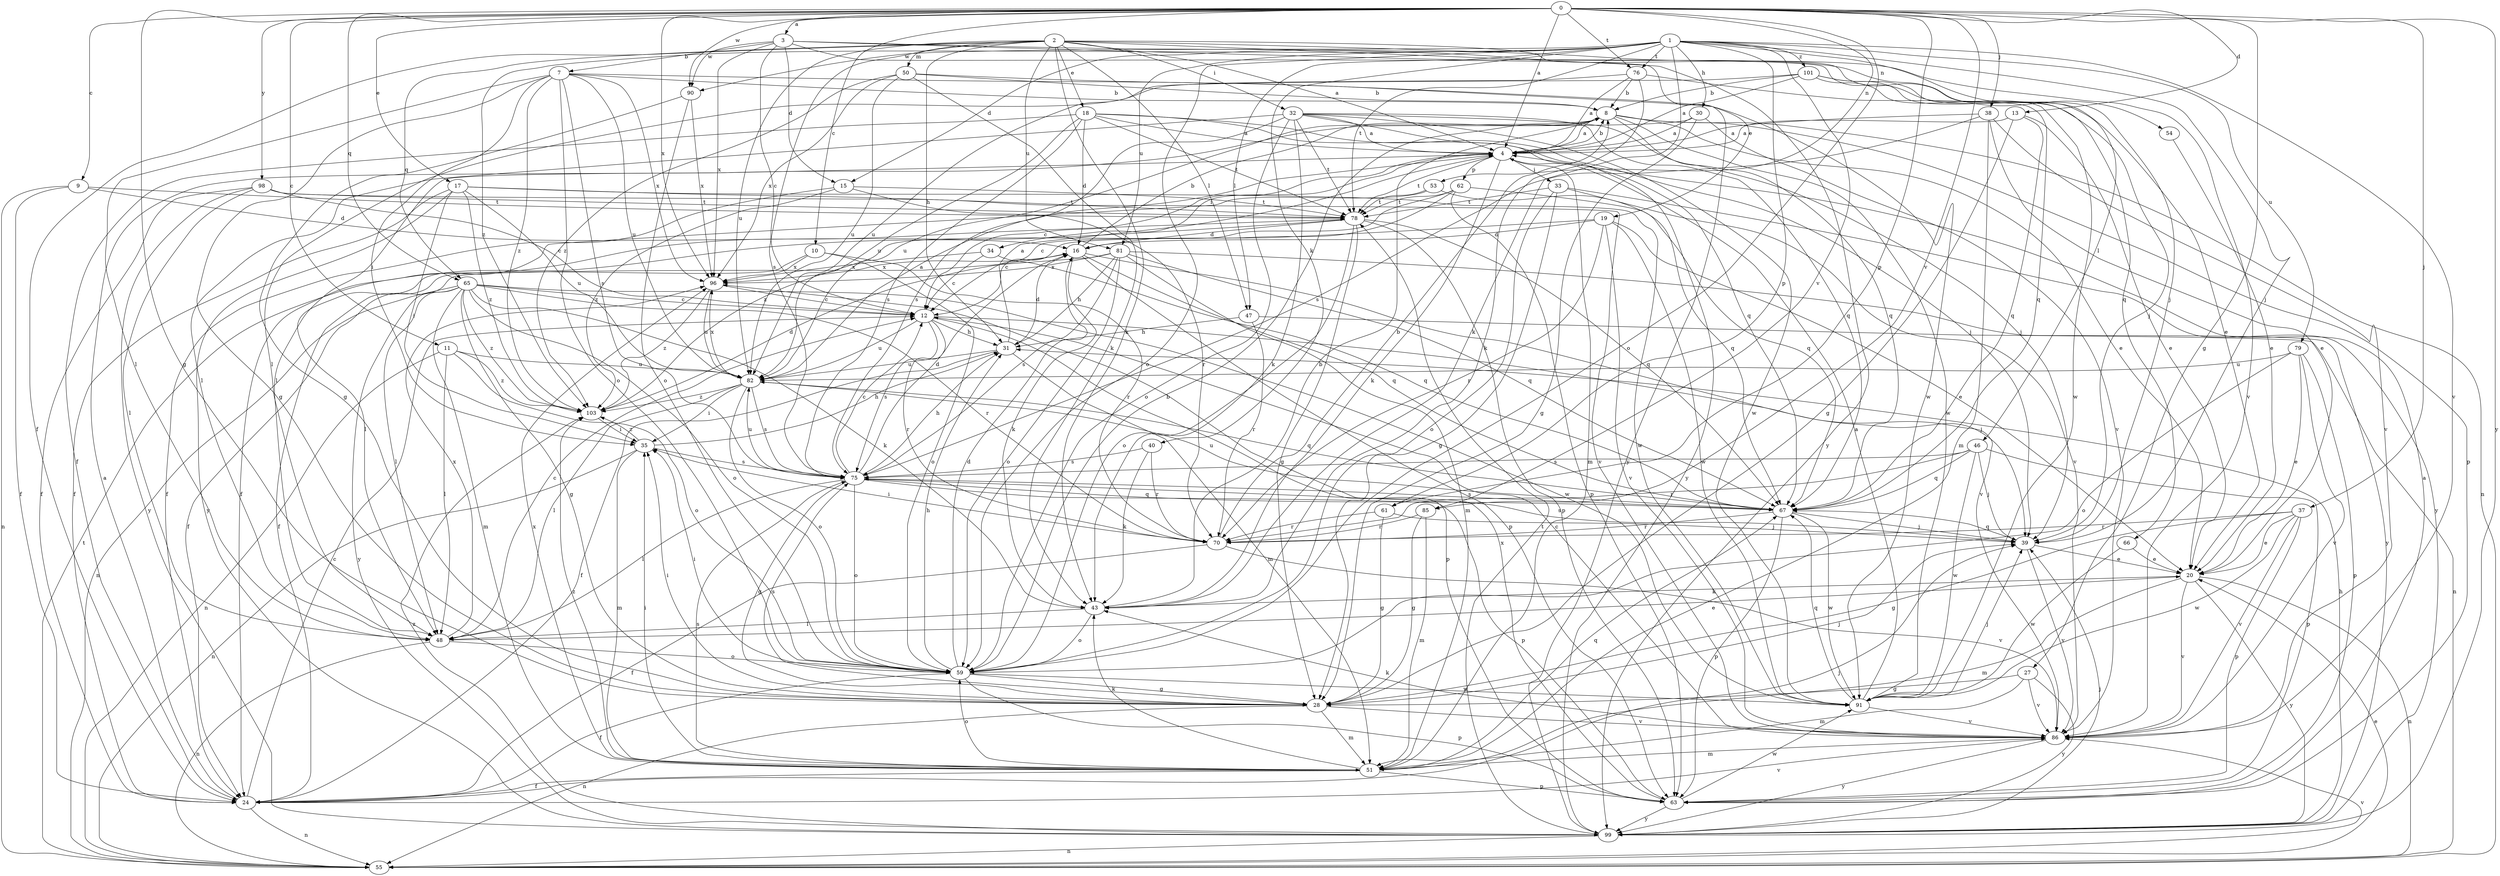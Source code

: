 strict digraph  {
0;
1;
2;
3;
4;
7;
8;
9;
10;
11;
12;
13;
15;
16;
17;
18;
19;
20;
24;
27;
28;
30;
31;
32;
33;
34;
35;
37;
38;
39;
40;
43;
46;
47;
48;
50;
51;
53;
54;
55;
59;
61;
62;
63;
65;
66;
67;
70;
75;
76;
78;
79;
81;
82;
85;
86;
90;
91;
96;
98;
99;
101;
103;
0 -> 3  [label=a];
0 -> 4  [label=a];
0 -> 9  [label=c];
0 -> 10  [label=c];
0 -> 11  [label=c];
0 -> 13  [label=d];
0 -> 17  [label=e];
0 -> 27  [label=g];
0 -> 28  [label=g];
0 -> 37  [label=j];
0 -> 38  [label=j];
0 -> 53  [label=n];
0 -> 59  [label=o];
0 -> 61  [label=p];
0 -> 65  [label=q];
0 -> 76  [label=t];
0 -> 85  [label=v];
0 -> 90  [label=w];
0 -> 96  [label=x];
0 -> 98  [label=y];
0 -> 99  [label=y];
1 -> 15  [label=d];
1 -> 30  [label=h];
1 -> 39  [label=j];
1 -> 40  [label=k];
1 -> 43  [label=k];
1 -> 46  [label=l];
1 -> 47  [label=l];
1 -> 59  [label=o];
1 -> 61  [label=p];
1 -> 76  [label=t];
1 -> 78  [label=t];
1 -> 79  [label=u];
1 -> 81  [label=u];
1 -> 85  [label=v];
1 -> 86  [label=v];
1 -> 90  [label=w];
1 -> 101  [label=z];
1 -> 103  [label=z];
2 -> 4  [label=a];
2 -> 18  [label=e];
2 -> 24  [label=f];
2 -> 31  [label=h];
2 -> 32  [label=i];
2 -> 39  [label=j];
2 -> 43  [label=k];
2 -> 47  [label=l];
2 -> 50  [label=m];
2 -> 65  [label=q];
2 -> 75  [label=s];
2 -> 81  [label=u];
2 -> 82  [label=u];
2 -> 86  [label=v];
2 -> 99  [label=y];
3 -> 7  [label=b];
3 -> 12  [label=c];
3 -> 15  [label=d];
3 -> 19  [label=e];
3 -> 54  [label=n];
3 -> 66  [label=q];
3 -> 90  [label=w];
3 -> 96  [label=x];
4 -> 8  [label=b];
4 -> 12  [label=c];
4 -> 33  [label=i];
4 -> 34  [label=i];
4 -> 43  [label=k];
4 -> 51  [label=m];
4 -> 62  [label=p];
4 -> 78  [label=t];
7 -> 8  [label=b];
7 -> 28  [label=g];
7 -> 35  [label=i];
7 -> 48  [label=l];
7 -> 59  [label=o];
7 -> 75  [label=s];
7 -> 82  [label=u];
7 -> 91  [label=w];
7 -> 96  [label=x];
7 -> 103  [label=z];
8 -> 4  [label=a];
8 -> 20  [label=e];
8 -> 55  [label=n];
8 -> 63  [label=p];
8 -> 67  [label=q];
8 -> 82  [label=u];
8 -> 91  [label=w];
9 -> 16  [label=d];
9 -> 24  [label=f];
9 -> 55  [label=n];
9 -> 78  [label=t];
10 -> 24  [label=f];
10 -> 59  [label=o];
10 -> 70  [label=r];
10 -> 96  [label=x];
11 -> 48  [label=l];
11 -> 55  [label=n];
11 -> 59  [label=o];
11 -> 82  [label=u];
11 -> 103  [label=z];
12 -> 31  [label=h];
12 -> 39  [label=j];
12 -> 63  [label=p];
12 -> 70  [label=r];
12 -> 75  [label=s];
12 -> 82  [label=u];
13 -> 4  [label=a];
13 -> 20  [label=e];
13 -> 28  [label=g];
13 -> 67  [label=q];
15 -> 24  [label=f];
15 -> 70  [label=r];
15 -> 78  [label=t];
15 -> 103  [label=z];
16 -> 8  [label=b];
16 -> 43  [label=k];
16 -> 63  [label=p];
16 -> 67  [label=q];
16 -> 86  [label=v];
16 -> 96  [label=x];
17 -> 24  [label=f];
17 -> 35  [label=i];
17 -> 78  [label=t];
17 -> 82  [label=u];
17 -> 91  [label=w];
17 -> 99  [label=y];
17 -> 103  [label=z];
18 -> 4  [label=a];
18 -> 16  [label=d];
18 -> 24  [label=f];
18 -> 39  [label=j];
18 -> 67  [label=q];
18 -> 75  [label=s];
18 -> 78  [label=t];
18 -> 82  [label=u];
19 -> 12  [label=c];
19 -> 16  [label=d];
19 -> 20  [label=e];
19 -> 70  [label=r];
19 -> 86  [label=v];
19 -> 91  [label=w];
20 -> 43  [label=k];
20 -> 51  [label=m];
20 -> 55  [label=n];
20 -> 86  [label=v];
20 -> 99  [label=y];
24 -> 4  [label=a];
24 -> 12  [label=c];
24 -> 39  [label=j];
24 -> 55  [label=n];
24 -> 86  [label=v];
27 -> 28  [label=g];
27 -> 51  [label=m];
27 -> 86  [label=v];
27 -> 99  [label=y];
28 -> 35  [label=i];
28 -> 39  [label=j];
28 -> 51  [label=m];
28 -> 55  [label=n];
28 -> 75  [label=s];
28 -> 86  [label=v];
30 -> 4  [label=a];
30 -> 28  [label=g];
30 -> 48  [label=l];
30 -> 86  [label=v];
31 -> 4  [label=a];
31 -> 16  [label=d];
31 -> 24  [label=f];
31 -> 51  [label=m];
31 -> 82  [label=u];
32 -> 4  [label=a];
32 -> 39  [label=j];
32 -> 43  [label=k];
32 -> 48  [label=l];
32 -> 59  [label=o];
32 -> 67  [label=q];
32 -> 75  [label=s];
32 -> 78  [label=t];
32 -> 91  [label=w];
32 -> 99  [label=y];
33 -> 28  [label=g];
33 -> 59  [label=o];
33 -> 78  [label=t];
33 -> 86  [label=v];
33 -> 99  [label=y];
34 -> 12  [label=c];
34 -> 67  [label=q];
34 -> 96  [label=x];
35 -> 31  [label=h];
35 -> 51  [label=m];
35 -> 55  [label=n];
35 -> 75  [label=s];
35 -> 103  [label=z];
37 -> 20  [label=e];
37 -> 28  [label=g];
37 -> 63  [label=p];
37 -> 70  [label=r];
37 -> 86  [label=v];
37 -> 91  [label=w];
38 -> 4  [label=a];
38 -> 20  [label=e];
38 -> 51  [label=m];
38 -> 75  [label=s];
38 -> 86  [label=v];
39 -> 20  [label=e];
39 -> 67  [label=q];
39 -> 75  [label=s];
39 -> 86  [label=v];
40 -> 43  [label=k];
40 -> 70  [label=r];
40 -> 75  [label=s];
43 -> 8  [label=b];
43 -> 48  [label=l];
43 -> 59  [label=o];
46 -> 39  [label=j];
46 -> 63  [label=p];
46 -> 67  [label=q];
46 -> 70  [label=r];
46 -> 75  [label=s];
46 -> 91  [label=w];
47 -> 31  [label=h];
47 -> 55  [label=n];
47 -> 70  [label=r];
48 -> 12  [label=c];
48 -> 20  [label=e];
48 -> 55  [label=n];
48 -> 59  [label=o];
48 -> 96  [label=x];
50 -> 8  [label=b];
50 -> 43  [label=k];
50 -> 82  [label=u];
50 -> 96  [label=x];
50 -> 99  [label=y];
50 -> 103  [label=z];
51 -> 24  [label=f];
51 -> 35  [label=i];
51 -> 43  [label=k];
51 -> 59  [label=o];
51 -> 63  [label=p];
51 -> 67  [label=q];
51 -> 75  [label=s];
51 -> 96  [label=x];
51 -> 103  [label=z];
53 -> 24  [label=f];
53 -> 67  [label=q];
53 -> 78  [label=t];
54 -> 20  [label=e];
55 -> 20  [label=e];
55 -> 78  [label=t];
55 -> 86  [label=v];
59 -> 8  [label=b];
59 -> 16  [label=d];
59 -> 24  [label=f];
59 -> 28  [label=g];
59 -> 31  [label=h];
59 -> 35  [label=i];
59 -> 63  [label=p];
59 -> 91  [label=w];
61 -> 28  [label=g];
61 -> 39  [label=j];
61 -> 70  [label=r];
62 -> 12  [label=c];
62 -> 63  [label=p];
62 -> 67  [label=q];
62 -> 78  [label=t];
62 -> 103  [label=z];
63 -> 4  [label=a];
63 -> 91  [label=w];
63 -> 96  [label=x];
63 -> 99  [label=y];
65 -> 12  [label=c];
65 -> 28  [label=g];
65 -> 43  [label=k];
65 -> 48  [label=l];
65 -> 51  [label=m];
65 -> 55  [label=n];
65 -> 59  [label=o];
65 -> 70  [label=r];
65 -> 91  [label=w];
65 -> 99  [label=y];
65 -> 103  [label=z];
66 -> 20  [label=e];
66 -> 91  [label=w];
67 -> 39  [label=j];
67 -> 63  [label=p];
67 -> 70  [label=r];
67 -> 75  [label=s];
67 -> 82  [label=u];
67 -> 91  [label=w];
70 -> 8  [label=b];
70 -> 24  [label=f];
70 -> 35  [label=i];
70 -> 86  [label=v];
75 -> 12  [label=c];
75 -> 16  [label=d];
75 -> 28  [label=g];
75 -> 31  [label=h];
75 -> 48  [label=l];
75 -> 59  [label=o];
75 -> 63  [label=p];
75 -> 67  [label=q];
75 -> 82  [label=u];
76 -> 4  [label=a];
76 -> 8  [label=b];
76 -> 43  [label=k];
76 -> 67  [label=q];
76 -> 82  [label=u];
78 -> 16  [label=d];
78 -> 28  [label=g];
78 -> 48  [label=l];
78 -> 59  [label=o];
78 -> 63  [label=p];
78 -> 67  [label=q];
79 -> 20  [label=e];
79 -> 59  [label=o];
79 -> 63  [label=p];
79 -> 82  [label=u];
79 -> 86  [label=v];
81 -> 24  [label=f];
81 -> 31  [label=h];
81 -> 51  [label=m];
81 -> 59  [label=o];
81 -> 67  [label=q];
81 -> 75  [label=s];
81 -> 96  [label=x];
81 -> 99  [label=y];
82 -> 4  [label=a];
82 -> 35  [label=i];
82 -> 48  [label=l];
82 -> 59  [label=o];
82 -> 67  [label=q];
82 -> 75  [label=s];
82 -> 96  [label=x];
82 -> 103  [label=z];
85 -> 28  [label=g];
85 -> 51  [label=m];
85 -> 70  [label=r];
86 -> 12  [label=c];
86 -> 43  [label=k];
86 -> 51  [label=m];
86 -> 99  [label=y];
90 -> 28  [label=g];
90 -> 59  [label=o];
90 -> 96  [label=x];
91 -> 4  [label=a];
91 -> 39  [label=j];
91 -> 67  [label=q];
91 -> 86  [label=v];
96 -> 12  [label=c];
96 -> 82  [label=u];
96 -> 103  [label=z];
98 -> 12  [label=c];
98 -> 24  [label=f];
98 -> 48  [label=l];
98 -> 78  [label=t];
98 -> 86  [label=v];
98 -> 99  [label=y];
99 -> 31  [label=h];
99 -> 39  [label=j];
99 -> 55  [label=n];
99 -> 78  [label=t];
99 -> 103  [label=z];
101 -> 4  [label=a];
101 -> 8  [label=b];
101 -> 20  [label=e];
101 -> 39  [label=j];
101 -> 48  [label=l];
101 -> 91  [label=w];
103 -> 16  [label=d];
103 -> 35  [label=i];
}
